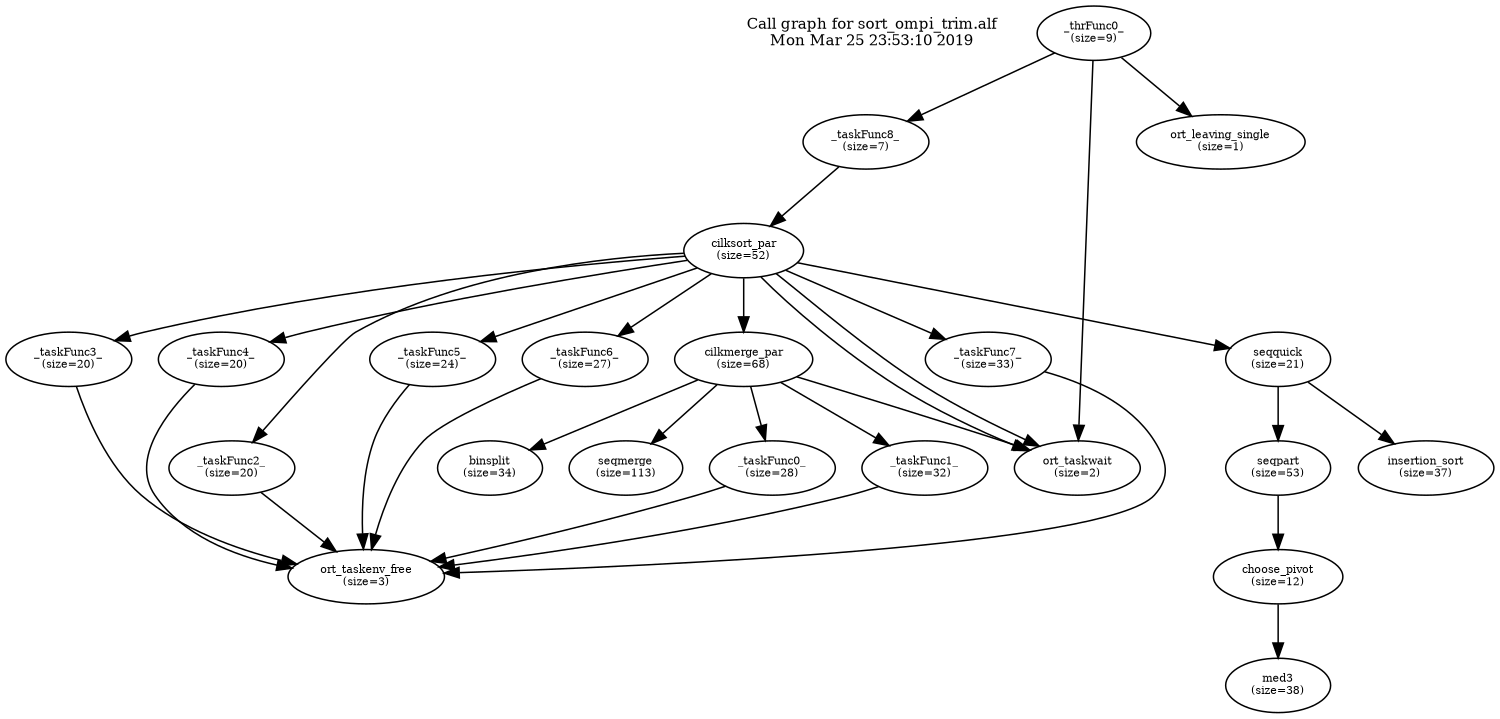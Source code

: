 digraph "" {
  size="10,8";
  rankdir=TB;
  center=1;
  rotate=0;
   {
   node [shape=plaintext,fontsize=10];
   "Call graph for sort_ompi_trim.alf\nMon Mar 25 23:53:10 2019"
   }
   0 [label="_thrFunc0_\n(size=9)",fontsize=7]
   1 [label="_taskFunc8_\n(size=7)",fontsize=7]
   2 [label="cilksort_par\n(size=52)",fontsize=7]
   3 [label="cilkmerge_par\n(size=68)",fontsize=7]
   4 [label="seqmerge\n(size=113)",fontsize=7]
   5 [label="binsplit\n(size=34)",fontsize=7]
   6 [label="_taskFunc0_\n(size=28)",fontsize=7]
   7 [label="ort_taskenv_free\n(size=3)",fontsize=7]
   8 [label="_taskFunc1_\n(size=32)",fontsize=7]
   9 [label="ort_taskwait\n(size=2)",fontsize=7]
   10 [label="_taskFunc2_\n(size=20)",fontsize=7]
   11 [label="_taskFunc5_\n(size=24)",fontsize=7]
   12 [label="_taskFunc6_\n(size=27)",fontsize=7]
   13 [label="_taskFunc7_\n(size=33)",fontsize=7]
   14 [label="_taskFunc3_\n(size=20)",fontsize=7]
   15 [label="_taskFunc4_\n(size=20)",fontsize=7]
   16 [label="seqquick\n(size=21)",fontsize=7]
   17 [label="insertion_sort\n(size=37)",fontsize=7]
   18 [label="seqpart\n(size=53)",fontsize=7]
   19 [label="choose_pivot\n(size=12)",fontsize=7]
   20 [label="med3\n(size=38)",fontsize=7]
   21 [label="ort_leaving_single\n(size=1)",fontsize=7]
   0->1
   0->21
   0->9
   1->2
   2->3
   2->10
   2->11
   2->9
   2->12
   2->13
   2->9
   2->14
   2->15
   2->16
   3->4
   3->5
   3->6
   3->8
   3->9
   6->7
   8->7
   10->7
   11->7
   12->7
   13->7
   14->7
   15->7
   16->17
   16->18
   18->19
   19->20
}
